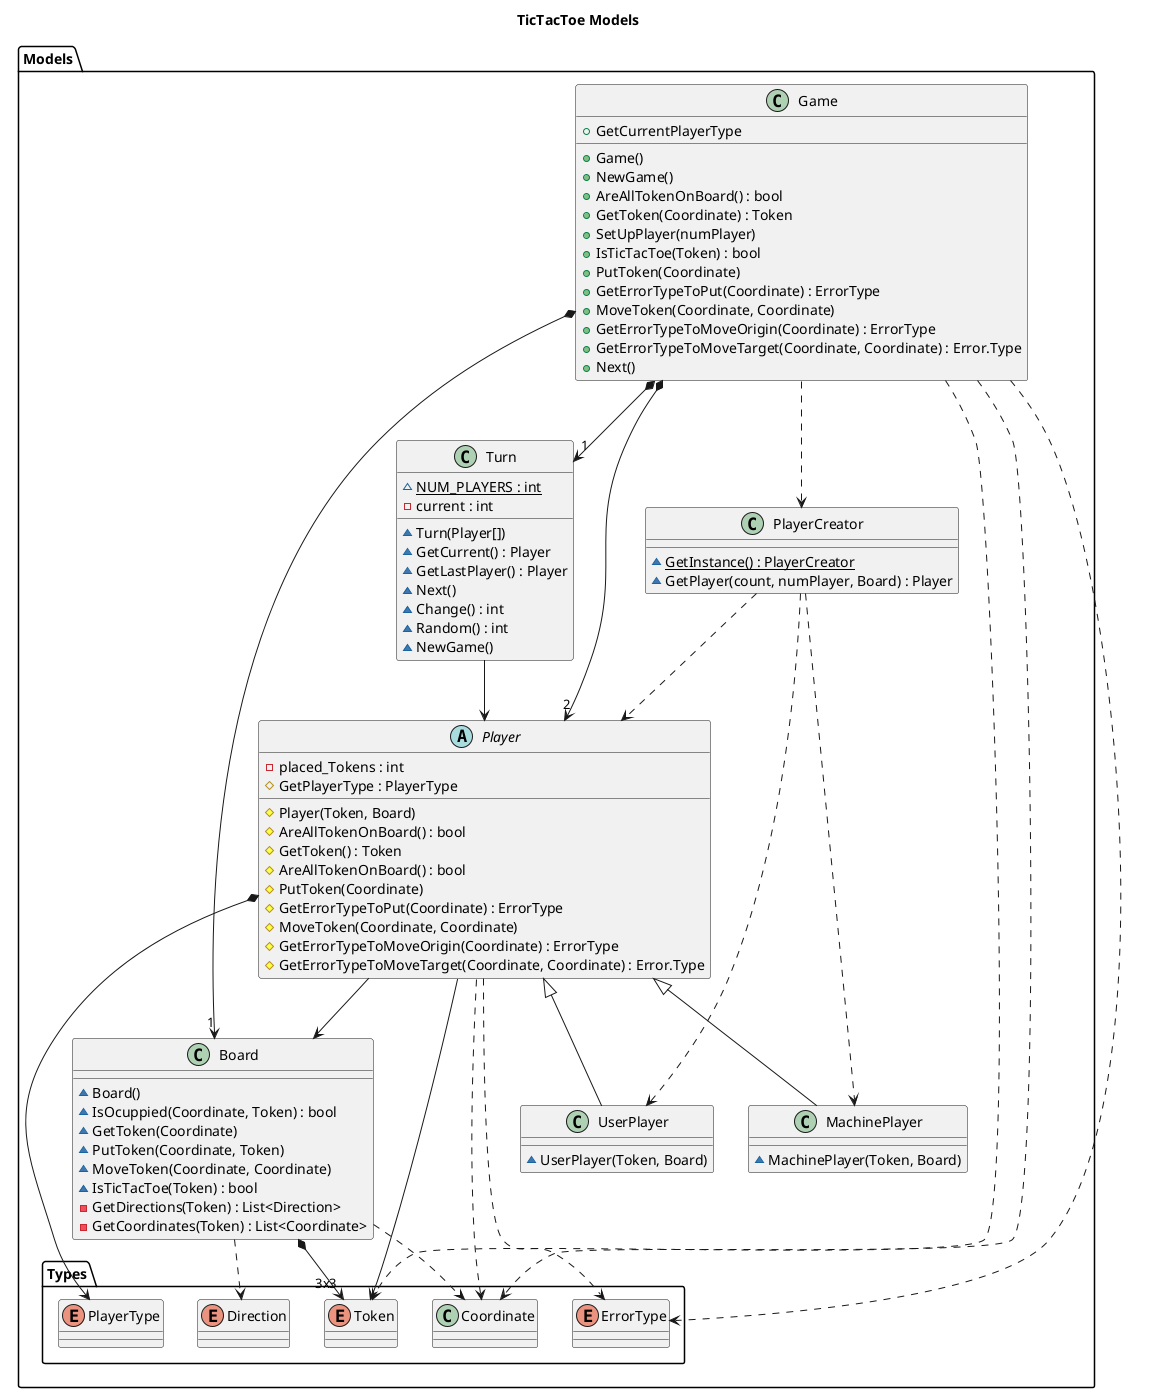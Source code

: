 @startuml TicTacToeModels
title TicTacToe Models
namespace Models{
    class Game{
        +Game()
        +GetCurrentPlayerType
        +NewGame()
        +AreAllTokenOnBoard() : bool
        +GetToken(Coordinate) : Token
        +SetUpPlayer(numPlayer)
        +IsTicTacToe(Token) : bool
        +PutToken(Coordinate)
        +GetErrorTypeToPut(Coordinate) : ErrorType
        +MoveToken(Coordinate, Coordinate)
        +GetErrorTypeToMoveOrigin(Coordinate) : ErrorType
        +GetErrorTypeToMoveTarget(Coordinate, Coordinate) : Error.Type
        +Next()
    }
    Game *--> "1" Board
    Game *--> "2" Player
    Game *--> "1" Turn
    Game ..> Types.Token
    Game ..> Types.Coordinate
    Game ..> Types.ErrorType
    Game ..> PlayerCreator

    class Turn {
        ~{static} NUM_PLAYERS : int
        -current : int
        ~Turn(Player[])
        ~GetCurrent() : Player
        ~GetLastPlayer() : Player
        ~Next()
        ~Change() : int
        ~Random() : int
        ~NewGame() 
    }
    Turn --> Player

    abstract Player{
        -placed_Tokens : int
        #Player(Token, Board)
        #AreAllTokenOnBoard() : bool
        #GetToken() : Token
        #GetPlayerType : PlayerType
        #AreAllTokenOnBoard() : bool
        #PutToken(Coordinate)
        #GetErrorTypeToPut(Coordinate) : ErrorType
        #MoveToken(Coordinate, Coordinate)
        #GetErrorTypeToMoveOrigin(Coordinate) : ErrorType
        #GetErrorTypeToMoveTarget(Coordinate, Coordinate) : Error.Type
    }
    Player --> Types.Token
    Player --> Board
    Player *--> Types.PlayerType
    Player <|-- UserPlayer
    Player <|-- MachinePlayer
    Player ..> Types.Coordinate
    Player ..> Types.ErrorType

    class UserPlayer{
        ~UserPlayer(Token, Board)
    }

    class MachinePlayer{
        ~MachinePlayer(Token, Board)
    }

    class PlayerCreator{
        ~{static} GetInstance() : PlayerCreator
        ~GetPlayer(count, numPlayer, Board) : Player
    }
    PlayerCreator ..> Player
    PlayerCreator ..> UserPlayer
    PlayerCreator ..> MachinePlayer

    class Board{
        ~Board()
        ~IsOcuppied(Coordinate, Token) : bool
        ~GetToken(Coordinate)
        ~PutToken(Coordinate, Token)
        ~MoveToken(Coordinate, Coordinate)
        ~IsTicTacToe(Token) : bool
        -GetDirections(Token) : List<Direction>
        -GetCoordinates(Token) : List<Coordinate>
    }
    Board *--> "3x3" Types.Token
    Board ..> Types.Coordinate
    Board ..> Types.Direction
    
    enum Types.ErrorType {}
    enum Types.Token{}
    enum Types.Direction
    enum Types.PlayerType
}
@enduml